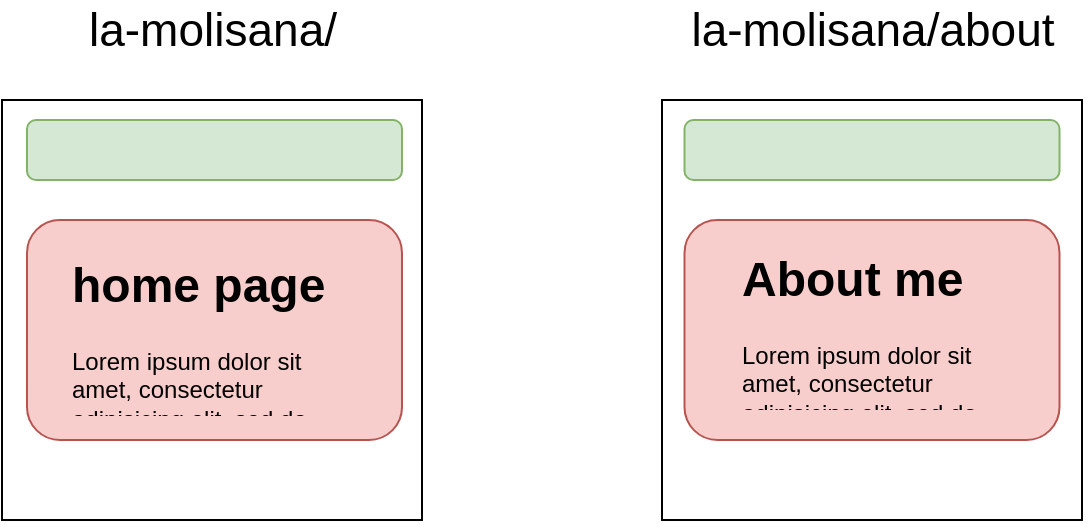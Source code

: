 <mxfile version="24.0.0" type="device">
  <diagram name="Pagina-1" id="0PbKvhA-4KUO0r6UOdx6">
    <mxGraphModel dx="1077" dy="1101" grid="1" gridSize="10" guides="1" tooltips="1" connect="1" arrows="1" fold="1" page="1" pageScale="1" pageWidth="1169" pageHeight="827" math="0" shadow="0">
      <root>
        <mxCell id="0" />
        <mxCell id="1" parent="0" />
        <mxCell id="TX5dADfMtVd-QLf61eFA-1" value="" style="whiteSpace=wrap;html=1;aspect=fixed;" vertex="1" parent="1">
          <mxGeometry x="400" y="150" width="210" height="210" as="geometry" />
        </mxCell>
        <mxCell id="TX5dADfMtVd-QLf61eFA-2" value="&lt;font style=&quot;font-size: 23px;&quot;&gt;la-molisana/&lt;/font&gt;" style="text;html=1;align=center;verticalAlign=middle;whiteSpace=wrap;rounded=0;" vertex="1" parent="1">
          <mxGeometry x="412.5" y="100" width="185" height="30" as="geometry" />
        </mxCell>
        <mxCell id="TX5dADfMtVd-QLf61eFA-3" value="" style="whiteSpace=wrap;html=1;aspect=fixed;" vertex="1" parent="1">
          <mxGeometry x="730" y="150" width="210" height="210" as="geometry" />
        </mxCell>
        <mxCell id="TX5dADfMtVd-QLf61eFA-4" value="&lt;font style=&quot;font-size: 23px;&quot;&gt;la-molisana/about&lt;/font&gt;" style="text;html=1;align=center;verticalAlign=middle;whiteSpace=wrap;rounded=0;" vertex="1" parent="1">
          <mxGeometry x="727.5" y="100" width="215" height="30" as="geometry" />
        </mxCell>
        <mxCell id="TX5dADfMtVd-QLf61eFA-5" value="" style="rounded=1;whiteSpace=wrap;html=1;fillColor=#d5e8d4;strokeColor=#82b366;" vertex="1" parent="1">
          <mxGeometry x="412.5" y="160" width="187.5" height="30" as="geometry" />
        </mxCell>
        <mxCell id="TX5dADfMtVd-QLf61eFA-6" value="" style="rounded=1;whiteSpace=wrap;html=1;fillColor=#d5e8d4;strokeColor=#82b366;" vertex="1" parent="1">
          <mxGeometry x="741.25" y="160" width="187.5" height="30" as="geometry" />
        </mxCell>
        <mxCell id="TX5dADfMtVd-QLf61eFA-7" value="" style="rounded=1;whiteSpace=wrap;html=1;fillColor=#f8cecc;strokeColor=#b85450;" vertex="1" parent="1">
          <mxGeometry x="412.5" y="210" width="187.5" height="110" as="geometry" />
        </mxCell>
        <mxCell id="TX5dADfMtVd-QLf61eFA-8" value="" style="rounded=1;whiteSpace=wrap;html=1;fillColor=#f8cecc;strokeColor=#b85450;" vertex="1" parent="1">
          <mxGeometry x="741.25" y="210" width="187.5" height="110" as="geometry" />
        </mxCell>
        <mxCell id="TX5dADfMtVd-QLf61eFA-10" value="&lt;h1&gt;home page&lt;/h1&gt;&lt;p&gt;Lorem ipsum dolor sit amet, consectetur adipisicing elit, sed do eiusmod tempor incididunt ut labore et dolore magna aliqua.&lt;/p&gt;" style="text;html=1;spacing=5;spacingTop=-20;whiteSpace=wrap;overflow=hidden;rounded=0;" vertex="1" parent="1">
          <mxGeometry x="430" y="222.5" width="140" height="85" as="geometry" />
        </mxCell>
        <mxCell id="TX5dADfMtVd-QLf61eFA-11" value="&lt;h1&gt;About me&lt;/h1&gt;&lt;p&gt;Lorem ipsum dolor sit amet, consectetur adipisicing elit, sed do eiusmod tempor incididunt ut labore et dolore magna aliqua.&lt;/p&gt;" style="text;html=1;spacing=5;spacingTop=-20;whiteSpace=wrap;overflow=hidden;rounded=0;" vertex="1" parent="1">
          <mxGeometry x="765" y="220" width="140" height="85" as="geometry" />
        </mxCell>
      </root>
    </mxGraphModel>
  </diagram>
</mxfile>
